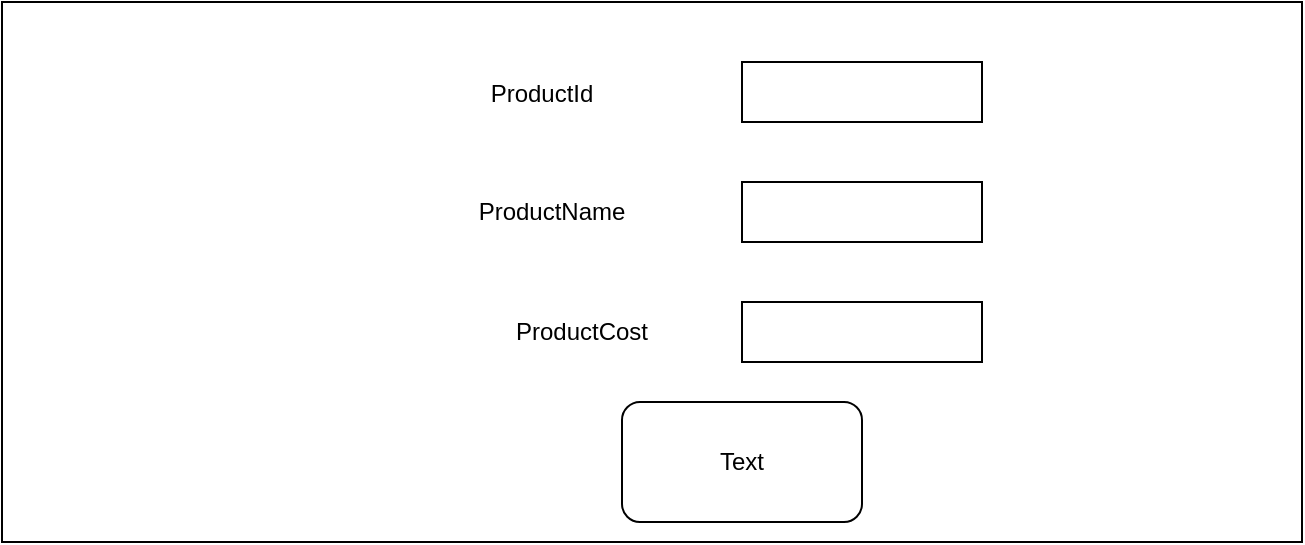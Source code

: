 <mxfile version="22.1.21" type="device">
  <diagram name="Page-1" id="WkAI7_e3oSyRc4CsgL9z">
    <mxGraphModel dx="880" dy="460" grid="1" gridSize="10" guides="1" tooltips="1" connect="1" arrows="1" fold="1" page="1" pageScale="1" pageWidth="850" pageHeight="1100" math="0" shadow="0">
      <root>
        <mxCell id="0" />
        <mxCell id="1" parent="0" />
        <mxCell id="kGgTIeIZWVbDTb5tO3m_-1" value="" style="rounded=0;whiteSpace=wrap;html=1;" vertex="1" parent="1">
          <mxGeometry x="120" y="90" width="650" height="270" as="geometry" />
        </mxCell>
        <mxCell id="kGgTIeIZWVbDTb5tO3m_-2" value="" style="rounded=0;whiteSpace=wrap;html=1;" vertex="1" parent="1">
          <mxGeometry x="490" y="120" width="120" height="30" as="geometry" />
        </mxCell>
        <mxCell id="kGgTIeIZWVbDTb5tO3m_-3" value="" style="rounded=0;whiteSpace=wrap;html=1;" vertex="1" parent="1">
          <mxGeometry x="490" y="180" width="120" height="30" as="geometry" />
        </mxCell>
        <mxCell id="kGgTIeIZWVbDTb5tO3m_-4" value="" style="rounded=0;whiteSpace=wrap;html=1;" vertex="1" parent="1">
          <mxGeometry x="490" y="240" width="120" height="30" as="geometry" />
        </mxCell>
        <mxCell id="kGgTIeIZWVbDTb5tO3m_-5" value="ProductId" style="text;html=1;strokeColor=none;fillColor=none;align=center;verticalAlign=middle;whiteSpace=wrap;rounded=0;" vertex="1" parent="1">
          <mxGeometry x="360" y="121" width="60" height="30" as="geometry" />
        </mxCell>
        <mxCell id="kGgTIeIZWVbDTb5tO3m_-6" value="ProductName" style="text;html=1;strokeColor=none;fillColor=none;align=center;verticalAlign=middle;whiteSpace=wrap;rounded=0;" vertex="1" parent="1">
          <mxGeometry x="365" y="180" width="60" height="30" as="geometry" />
        </mxCell>
        <mxCell id="kGgTIeIZWVbDTb5tO3m_-7" value="ProductCost" style="text;html=1;strokeColor=none;fillColor=none;align=center;verticalAlign=middle;whiteSpace=wrap;rounded=0;" vertex="1" parent="1">
          <mxGeometry x="380" y="240" width="60" height="30" as="geometry" />
        </mxCell>
        <mxCell id="kGgTIeIZWVbDTb5tO3m_-8" value="" style="rounded=1;whiteSpace=wrap;html=1;" vertex="1" parent="1">
          <mxGeometry x="430" y="290" width="120" height="60" as="geometry" />
        </mxCell>
        <mxCell id="kGgTIeIZWVbDTb5tO3m_-9" value="Text" style="text;html=1;strokeColor=none;fillColor=none;align=center;verticalAlign=middle;whiteSpace=wrap;rounded=0;" vertex="1" parent="1">
          <mxGeometry x="460" y="305" width="60" height="30" as="geometry" />
        </mxCell>
      </root>
    </mxGraphModel>
  </diagram>
</mxfile>
